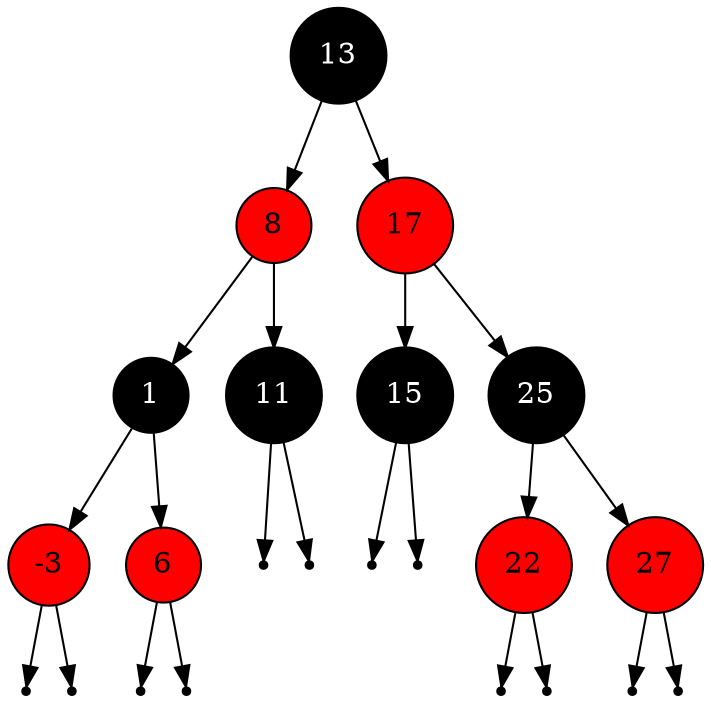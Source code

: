 digraph {
node[shape=circle]
"13"[label="13"][style=filled][fillcolor=black][fontcolor=white];
"8"[label="8"][style=filled][fillcolor=red][fontcolor=black];
"1"[label="1"][style=filled][fillcolor=black][fontcolor=white];
"-3"[label="-3"][style=filled][fillcolor=red][fontcolor=black];
null1 [shape=point];
null2 [shape=point];
"-3" -> null1;
"-3" -> null2;
"6"[label="6"][style=filled][fillcolor=red][fontcolor=black];
null3 [shape=point];
null4 [shape=point];
"6" -> null3;
"6" -> null4;
"1" -> "-3";
"1" -> "6";
"11"[label="11"][style=filled][fillcolor=black][fontcolor=white];
null5 [shape=point];
null6 [shape=point];
"11" -> null5;
"11" -> null6;
"8" -> "1";
"8" -> "11";
"17"[label="17"][style=filled][fillcolor=red][fontcolor=black];
"15"[label="15"][style=filled][fillcolor=black][fontcolor=white];
null7 [shape=point];
null8 [shape=point];
"15" -> null7;
"15" -> null8;
"25"[label="25"][style=filled][fillcolor=black][fontcolor=white];
"22"[label="22"][style=filled][fillcolor=red][fontcolor=black];
null9 [shape=point];
null10 [shape=point];
"22" -> null9;
"22" -> null10;
"27"[label="27"][style=filled][fillcolor=red][fontcolor=black];
null11 [shape=point];
null12 [shape=point];
"27" -> null11;
"27" -> null12;
"25" -> "22";
"25" -> "27";
"17" -> "15";
"17" -> "25";
"13" -> "8";
"13" -> "17";
}